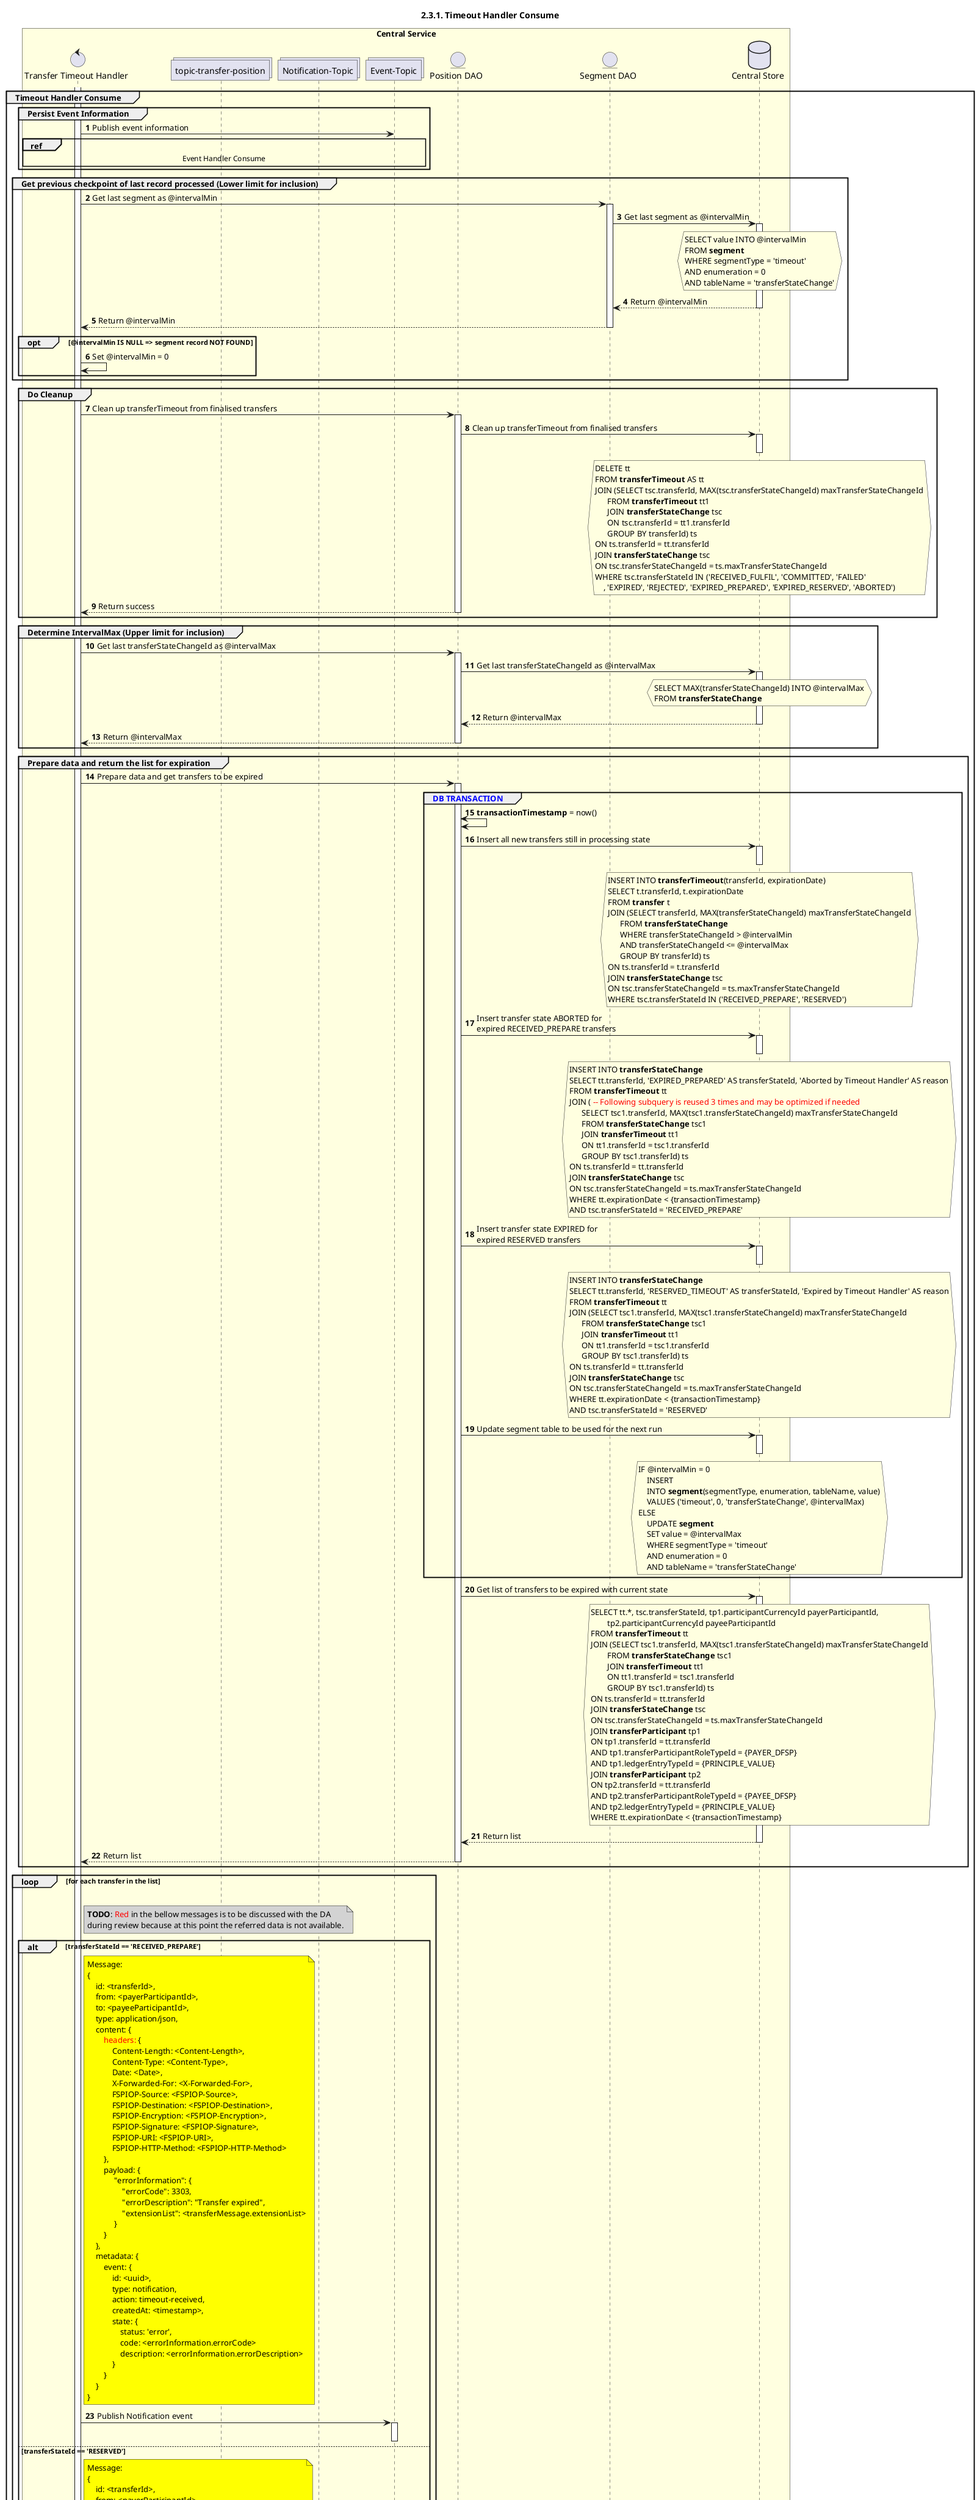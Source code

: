 /'*****
 License
 --------------
 Copyright © 2017 Bill & Melinda Gates Foundation
 The Mojaloop files are made available by the Bill & Melinda Gates Foundation under the Apache License, Version 2.0 (the "License") and you may not use these files except in compliance with the License. You may obtain a copy of the License at
 http://www.apache.org/licenses/LICENSE-2.0
 Unless required by applicable law or agreed to in writing, the Mojaloop files are distributed on an "AS IS" BASIS, WITHOUT WARRANTIES OR CONDITIONS OF ANY KIND, either express or implied. See the License for the specific language governing permissions and limitations under the License.
 Contributors
 --------------
 This is the official list of the Mojaloop project contributors for this file.
 Names of the original copyright holders (individuals or organizations)
 should be listed with a '*' in the first column. People who have
 contributed from an organization can be listed under the organization
 that actually holds the copyright for their contributions (see the
 Gates Foundation organization for an example). Those individuals should have
 their names indented and be marked with a '-'. Email address can be added
 optionally within square brackets <email>.
 * Gates Foundation
 - Name Surname <name.surname@gatesfoundation.com>

 * Rajiv Mothilal <rajiv.mothilal@modusbox.com>
 * Georgi Georgiev <georgi.georgiev@modusbox.com>
 --------------
 ******'/

@startuml
' declare title
title 2.3.1. Timeout Handler Consume 

autonumber

' Actor Keys:
'   boundary - APIs/Interfaces, etc
'   collections - Kafka Topics
'   control - Kafka Consumers
'   entity - Database Access Objects
'   database - Database Persistance Store

' declare actors
control "Transfer Timeout Handler" as TIMEOUT_HANDLER
collections "topic-transfer-position" as TOPIC_TRANSFER_POSITION
collections "Notification-Topic" as NOTIFICATIONS_TOPIC
collections "Event-Topic" as EVENT_TOPIC
entity "Segment DAO" as SEGMENT_DAO
entity "Position DAO" as POS_DAO
database "Central Store" as DB

box "Central Service" #LightYellow
    participant TIMEOUT_HANDLER
    participant TOPIC_TRANSFER_POSITION
    participant NOTIFICATIONS_TOPIC
    participant EVENT_TOPIC
    participant POS_DAO
    participant SEGMENT_DAO
    participant DB
end box

' start flow

group Timeout Handler Consume
    activate TIMEOUT_HANDLER
    group Persist Event Information
        TIMEOUT_HANDLER -> EVENT_TOPIC: Publish event information
        ref over TIMEOUT_HANDLER, EVENT_TOPIC :  Event Handler Consume
    end

    group Get previous checkpoint of last record processed (Lower limit for inclusion)
        TIMEOUT_HANDLER -> SEGMENT_DAO: Get last segment as @intervalMin
        activate SEGMENT_DAO
        SEGMENT_DAO -> DB: Get last segment as @intervalMin
        hnote over DB #lightyellow
            SELECT value INTO @intervalMin
            FROM **segment**
            WHERE segmentType = 'timeout'
            AND enumeration = 0
            AND tableName = 'transferStateChange'
        end note
        activate DB
        DB --> SEGMENT_DAO: Return @intervalMin
        deactivate DB
        SEGMENT_DAO --> TIMEOUT_HANDLER: Return @intervalMin
        deactivate SEGMENT_DAO
        opt @intervalMin IS NULL => segment record NOT FOUND
            TIMEOUT_HANDLER->TIMEOUT_HANDLER: Set @intervalMin = 0
        end
    end

    group Do Cleanup
        TIMEOUT_HANDLER -> POS_DAO: Clean up transferTimeout from finalised transfers
        activate POS_DAO
        POS_DAO -> DB: Clean up transferTimeout from finalised transfers
        hnote over DB #lightyellow
            DELETE tt
            FROM **transferTimeout** AS tt
            JOIN (SELECT tsc.transferId, MAX(tsc.transferStateChangeId) maxTransferStateChangeId
                  FROM **transferTimeout** tt1
                  JOIN **transferStateChange** tsc
                  ON tsc.transferId = tt1.transferId
                  GROUP BY transferId) ts
            ON ts.transferId = tt.transferId
            JOIN **transferStateChange** tsc
            ON tsc.transferStateChangeId = ts.maxTransferStateChangeId
            WHERE tsc.transferStateId IN ('RECEIVED_FULFIL', 'COMMITTED', 'FAILED'
                , 'EXPIRED', 'REJECTED', 'EXPIRED_PREPARED', 'EXPIRED_RESERVED', 'ABORTED')
        end note
        activate DB
        deactivate DB
        POS_DAO --> TIMEOUT_HANDLER: Return success
        deactivate POS_DAO
    end

    group Determine IntervalMax (Upper limit for inclusion)
        TIMEOUT_HANDLER -> POS_DAO: Get last transferStateChangeId as @intervalMax
        activate POS_DAO
        POS_DAO -> DB: Get last transferStateChangeId as @intervalMax
        hnote over DB #lightyellow
            SELECT MAX(transferStateChangeId) INTO @intervalMax
            FROM **transferStateChange**
        end note
        activate DB
        DB --> POS_DAO: Return @intervalMax
        deactivate DB
        POS_DAO --> TIMEOUT_HANDLER: Return @intervalMax
        deactivate POS_DAO
    end

    
    group Prepare data and return the list for expiration
        TIMEOUT_HANDLER -> POS_DAO: Prepare data and get transfers to be expired
        activate POS_DAO
        group <color #blue>DB TRANSACTION</color>
            POS_DAO <-> POS_DAO: **transactionTimestamp** = now()
            POS_DAO -> DB: Insert all new transfers still in processing state
            hnote over DB #lightyellow
                INSERT INTO **transferTimeout**(transferId, expirationDate)
                SELECT t.transferId, t.expirationDate
                FROM **transfer** t
                JOIN (SELECT transferId, MAX(transferStateChangeId) maxTransferStateChangeId
                      FROM **transferStateChange**
                      WHERE transferStateChangeId > @intervalMin
                      AND transferStateChangeId <= @intervalMax
                      GROUP BY transferId) ts
                ON ts.transferId = t.transferId
                JOIN **transferStateChange** tsc
                ON tsc.transferStateChangeId = ts.maxTransferStateChangeId
                WHERE tsc.transferStateId IN ('RECEIVED_PREPARE', 'RESERVED')
            end note
            activate DB
            deactivate DB

            POS_DAO -> DB: Insert transfer state ABORTED for\nexpired RECEIVED_PREPARE transfers
            hnote over DB #lightyellow
                INSERT INTO **transferStateChange**
                SELECT tt.transferId, 'EXPIRED_PREPARED' AS transferStateId, 'Aborted by Timeout Handler' AS reason
                FROM **transferTimeout** tt
                JOIN ( <color #FF0000>-- Following subquery is reused 3 times and may be optimized if needed</color>
                      SELECT tsc1.transferId, MAX(tsc1.transferStateChangeId) maxTransferStateChangeId
                      FROM **transferStateChange** tsc1
                      JOIN **transferTimeout** tt1
                      ON tt1.transferId = tsc1.transferId
                      GROUP BY tsc1.transferId) ts
                ON ts.transferId = tt.transferId
                JOIN **transferStateChange** tsc
                ON tsc.transferStateChangeId = ts.maxTransferStateChangeId
                WHERE tt.expirationDate < {transactionTimestamp}
                AND tsc.transferStateId = 'RECEIVED_PREPARE'
            end note
            activate DB
            deactivate DB

            POS_DAO -> DB: Insert transfer state EXPIRED for\nexpired RESERVED transfers
            hnote over DB #lightyellow
                INSERT INTO **transferStateChange**
                SELECT tt.transferId, 'RESERVED_TIMEOUT' AS transferStateId, 'Expired by Timeout Handler' AS reason
                FROM **transferTimeout** tt
                JOIN (SELECT tsc1.transferId, MAX(tsc1.transferStateChangeId) maxTransferStateChangeId
                      FROM **transferStateChange** tsc1
                      JOIN **transferTimeout** tt1
                      ON tt1.transferId = tsc1.transferId
                      GROUP BY tsc1.transferId) ts
                ON ts.transferId = tt.transferId
                JOIN **transferStateChange** tsc
                ON tsc.transferStateChangeId = ts.maxTransferStateChangeId
                WHERE tt.expirationDate < {transactionTimestamp}
                AND tsc.transferStateId = 'RESERVED'
            end note
            activate DB
            deactivate DB

            POS_DAO -> DB: Update segment table to be used for the next run
            hnote over DB #lightyellow
                IF @intervalMin = 0
                    INSERT
                    INTO **segment**(segmentType, enumeration, tableName, value)
                    VALUES ('timeout', 0, 'transferStateChange', @intervalMax)
                ELSE
                    UPDATE **segment**
                    SET value = @intervalMax
                    WHERE segmentType = 'timeout'
                    AND enumeration = 0
                    AND tableName = 'transferStateChange'
            end note
            activate DB
            deactivate DB
        end

        POS_DAO -> DB: Get list of transfers to be expired with current state
        hnote over DB #lightyellow
            SELECT tt.*, tsc.transferStateId, tp1.participantCurrencyId payerParticipantId, 
                    tp2.participantCurrencyId payeeParticipantId
            FROM **transferTimeout** tt
            JOIN (SELECT tsc1.transferId, MAX(tsc1.transferStateChangeId) maxTransferStateChangeId
                    FROM **transferStateChange** tsc1
                    JOIN **transferTimeout** tt1
                    ON tt1.transferId = tsc1.transferId
                    GROUP BY tsc1.transferId) ts
            ON ts.transferId = tt.transferId
            JOIN **transferStateChange** tsc
            ON tsc.transferStateChangeId = ts.maxTransferStateChangeId
            JOIN **transferParticipant** tp1
            ON tp1.transferId = tt.transferId
            AND tp1.transferParticipantRoleTypeId = {PAYER_DFSP}
            AND tp1.ledgerEntryTypeId = {PRINCIPLE_VALUE}
            JOIN **transferParticipant** tp2
            ON tp2.transferId = tt.transferId
            AND tp2.transferParticipantRoleTypeId = {PAYEE_DFSP}
            AND tp2.ledgerEntryTypeId = {PRINCIPLE_VALUE}
            WHERE tt.expirationDate < {transactionTimestamp}
        end note
        activate DB
        POS_DAO <-- DB: Return list
        deactivate DB
        POS_DAO --> TIMEOUT_HANDLER: Return list
        deactivate POS_DAO
    end

    loop for each transfer in the list
        |||
        note right of TIMEOUT_HANDLER #lightgray
            **TODO**: <color #FF0000>Red</color> in the bellow messages is to be discussed with the DA 
            during review because at this point the referred data is not available.
        end note

        alt transferStateId == 'RECEIVED_PREPARE'
            note right of TIMEOUT_HANDLER #yellow
                Message:
                {
                    id: <transferId>,
                    from: <payerParticipantId>,
                    to: <payeeParticipantId>,
                    type: application/json,
                    content: {
                        <color #FF0000>headers:</color> {
                            Content-Length: <Content-Length>,
                            Content-Type: <Content-Type>,
                            Date: <Date>,
                            X-Forwarded-For: <X-Forwarded-For>,
                            FSPIOP-Source: <FSPIOP-Source>,
                            FSPIOP-Destination: <FSPIOP-Destination>,
                            FSPIOP-Encryption: <FSPIOP-Encryption>,
                            FSPIOP-Signature: <FSPIOP-Signature>,
                            FSPIOP-URI: <FSPIOP-URI>,
                            FSPIOP-HTTP-Method: <FSPIOP-HTTP-Method>
                        },
                        payload: {
                             "errorInformation": {
                                 "errorCode": 3303,
                                 "errorDescription": "Transfer expired",
                                 "extensionList": <transferMessage.extensionList>
                             }
                        }
                    },
                    metadata: {
                        event: {
                            id: <uuid>,
                            type: notification,
                            action: timeout-received,
                            createdAt: <timestamp>,
                            state: {
                                status: 'error',
                                code: <errorInformation.errorCode>
                                description: <errorInformation.errorDescription>
                            }
                        }
                    }
                }
            end note
            TIMEOUT_HANDLER -> EVENT_TOPIC: Publish Notification event
            activate EVENT_TOPIC
            deactivate EVENT_TOPIC
        else transferStateId == 'RESERVED'
            note right of TIMEOUT_HANDLER #yellow
                Message:
                {
                    id: <transferId>,
                    from: <payerParticipantId>,
                    to: <payeeParticipantId>,
                    type: application/json,
                    content: {
                        <color #FF0000>headers:</color> {
                            Content-Length: <Content-Length>,
                            Content-Type: <Content-Type>,
                            Date: <Date>,
                            X-Forwarded-For: <X-Forwarded-For>,
                            FSPIOP-Source: <FSPIOP-Source>,
                            FSPIOP-Destination: <FSPIOP-Destination>,
                            FSPIOP-Encryption: <FSPIOP-Encryption>,
                            FSPIOP-Signature: <FSPIOP-Signature>,
                            FSPIOP-URI: <FSPIOP-URI>,
                            FSPIOP-HTTP-Method: <FSPIOP-HTTP-Method>
                        },
                        payload: {
                            "errorInformation": {
                                "errorCode": 3303,
                                "errorDescription": "Transfer expired",
                                "extensionList": <transferMessage.extensionList>
                            }
                        }
                    },
                    metadata: {
                        event: {
                            id: <uuid>,
                            type: position,
                            action: timeout-reserved,
                            createdAt: <timestamp>,
                            state: {
                                status: 'error',
                                code: <errorInformation.errorCode>
                                description: <errorInformation.errorDescription>
                            }
                        }
                    }
                }
            end note
            TIMEOUT_HANDLER -> TOPIC_TRANSFER_POSITION: Route & Publish Position event
            activate TOPIC_TRANSFER_POSITION
            deactivate TOPIC_TRANSFER_POSITION
        end

    end

    deactivate TIMEOUT_HANDLER
end
@enduml
